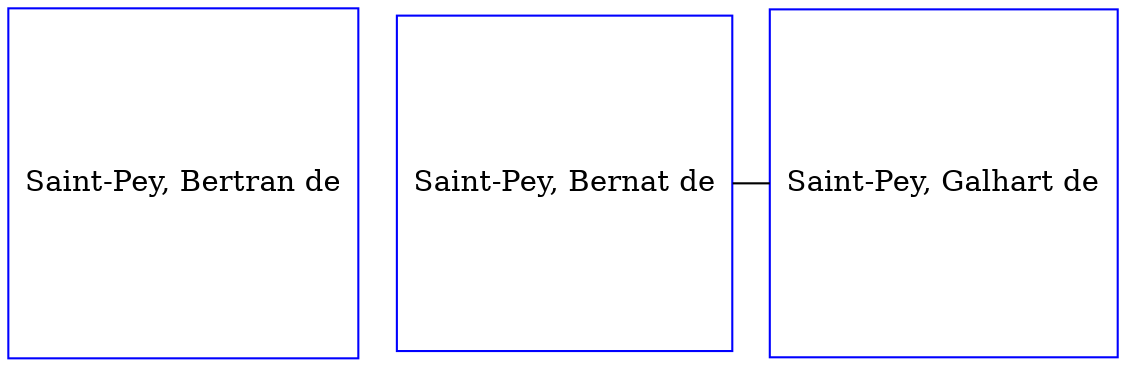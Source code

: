digraph D {
    edge [dir=none];    node [shape=box];    "013752"   [label="Saint-Pey, Bertran de", shape=box, regular=1, color="blue"] ;
"013749"   [label="Saint-Pey, Bernat de", shape=box, regular=1, color="blue"] ;
"013750"   [label="Saint-Pey, Galhart de", shape=box, regular=1, color="blue"] ;
{rank=same; 013749->013750};
{rank=same; 013752};
}